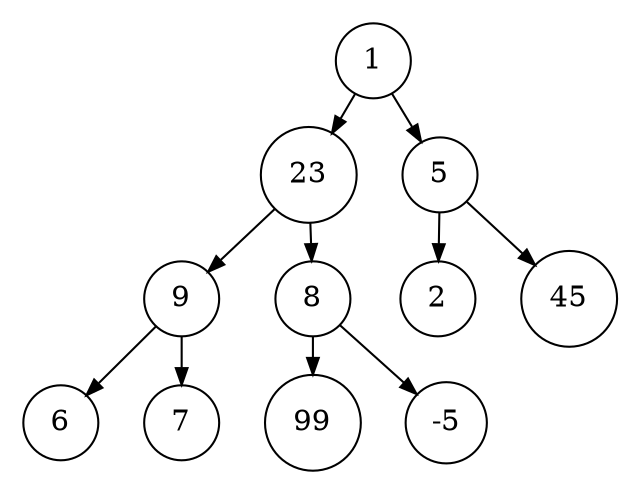 
    digraph G {
    nodesep=0.3;
    ranksep=0.2;
    margin=0.1;
    node [shape=circle];
    edge [arrowsize=0.8];
    1 -> 2[side=left];
1 -> 3;
2 -> 4[side=left];
2 -> 5;
3 -> 6[side=left];
3 -> 7;
4 -> 8[side=left];
4 -> 9;
5 -> 10[side=left];
5 -> 11;
1[label="1"]
2[label="23"]
3[label="5"]
4[label="9"]
5[label="8"]
6[label="2"]
7[label="45"]
8[label="6"]
9[label="7"]
10[label="99"]
11[label="-5"]}